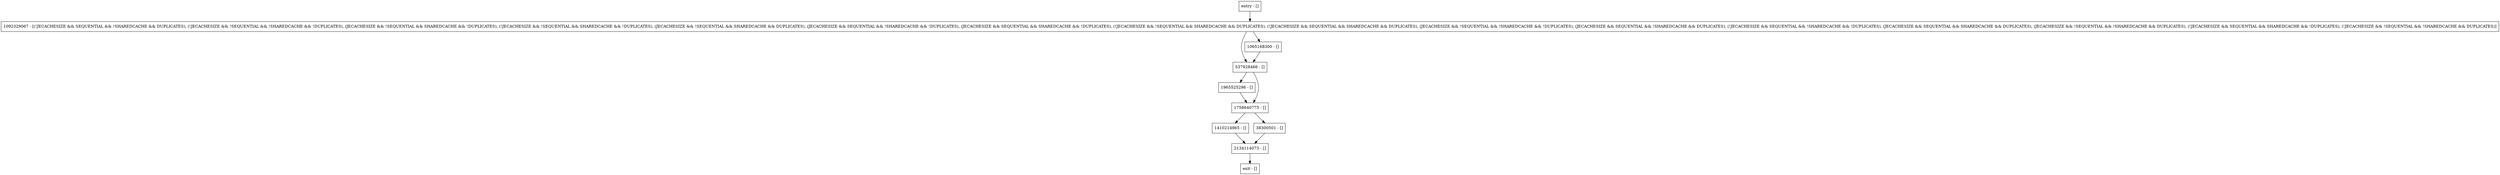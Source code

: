 digraph resetKeyComparator {
node [shape=record];
entry [label="entry - []"];
exit [label="exit - []"];
1965525296 [label="1965525296 - []"];
2134114073 [label="2134114073 - []"];
537928466 [label="537928466 - []"];
1410214965 [label="1410214965 - []"];
1065168300 [label="1065168300 - []"];
38300501 [label="38300501 - []"];
1758640775 [label="1758640775 - []"];
1092329067 [label="1092329067 - [(!JECACHESIZE && SEQUENTIAL && !SHAREDCACHE && DUPLICATES), (!JECACHESIZE && !SEQUENTIAL && !SHAREDCACHE && !DUPLICATES), (JECACHESIZE && !SEQUENTIAL && SHAREDCACHE && !DUPLICATES), (!JECACHESIZE && !SEQUENTIAL && SHAREDCACHE && !DUPLICATES), (JECACHESIZE && !SEQUENTIAL && SHAREDCACHE && DUPLICATES), (JECACHESIZE && SEQUENTIAL && !SHAREDCACHE && !DUPLICATES), (JECACHESIZE && SEQUENTIAL && SHAREDCACHE && !DUPLICATES), (!JECACHESIZE && !SEQUENTIAL && SHAREDCACHE && DUPLICATES), (!JECACHESIZE && SEQUENTIAL && SHAREDCACHE && DUPLICATES), (JECACHESIZE && !SEQUENTIAL && !SHAREDCACHE && !DUPLICATES), (JECACHESIZE && SEQUENTIAL && !SHAREDCACHE && DUPLICATES), (!JECACHESIZE && SEQUENTIAL && !SHAREDCACHE && !DUPLICATES), (JECACHESIZE && SEQUENTIAL && SHAREDCACHE && DUPLICATES), (JECACHESIZE && !SEQUENTIAL && !SHAREDCACHE && DUPLICATES), (!JECACHESIZE && SEQUENTIAL && SHAREDCACHE && !DUPLICATES), (!JECACHESIZE && !SEQUENTIAL && !SHAREDCACHE && DUPLICATES)]"];
entry;
exit;
entry -> 1092329067;
1965525296 -> 1758640775;
2134114073 -> exit;
537928466 -> 1965525296;
537928466 -> 1758640775;
1410214965 -> 2134114073;
1065168300 -> 537928466;
38300501 -> 2134114073;
1758640775 -> 1410214965;
1758640775 -> 38300501;
1092329067 -> 537928466;
1092329067 -> 1065168300;
}
